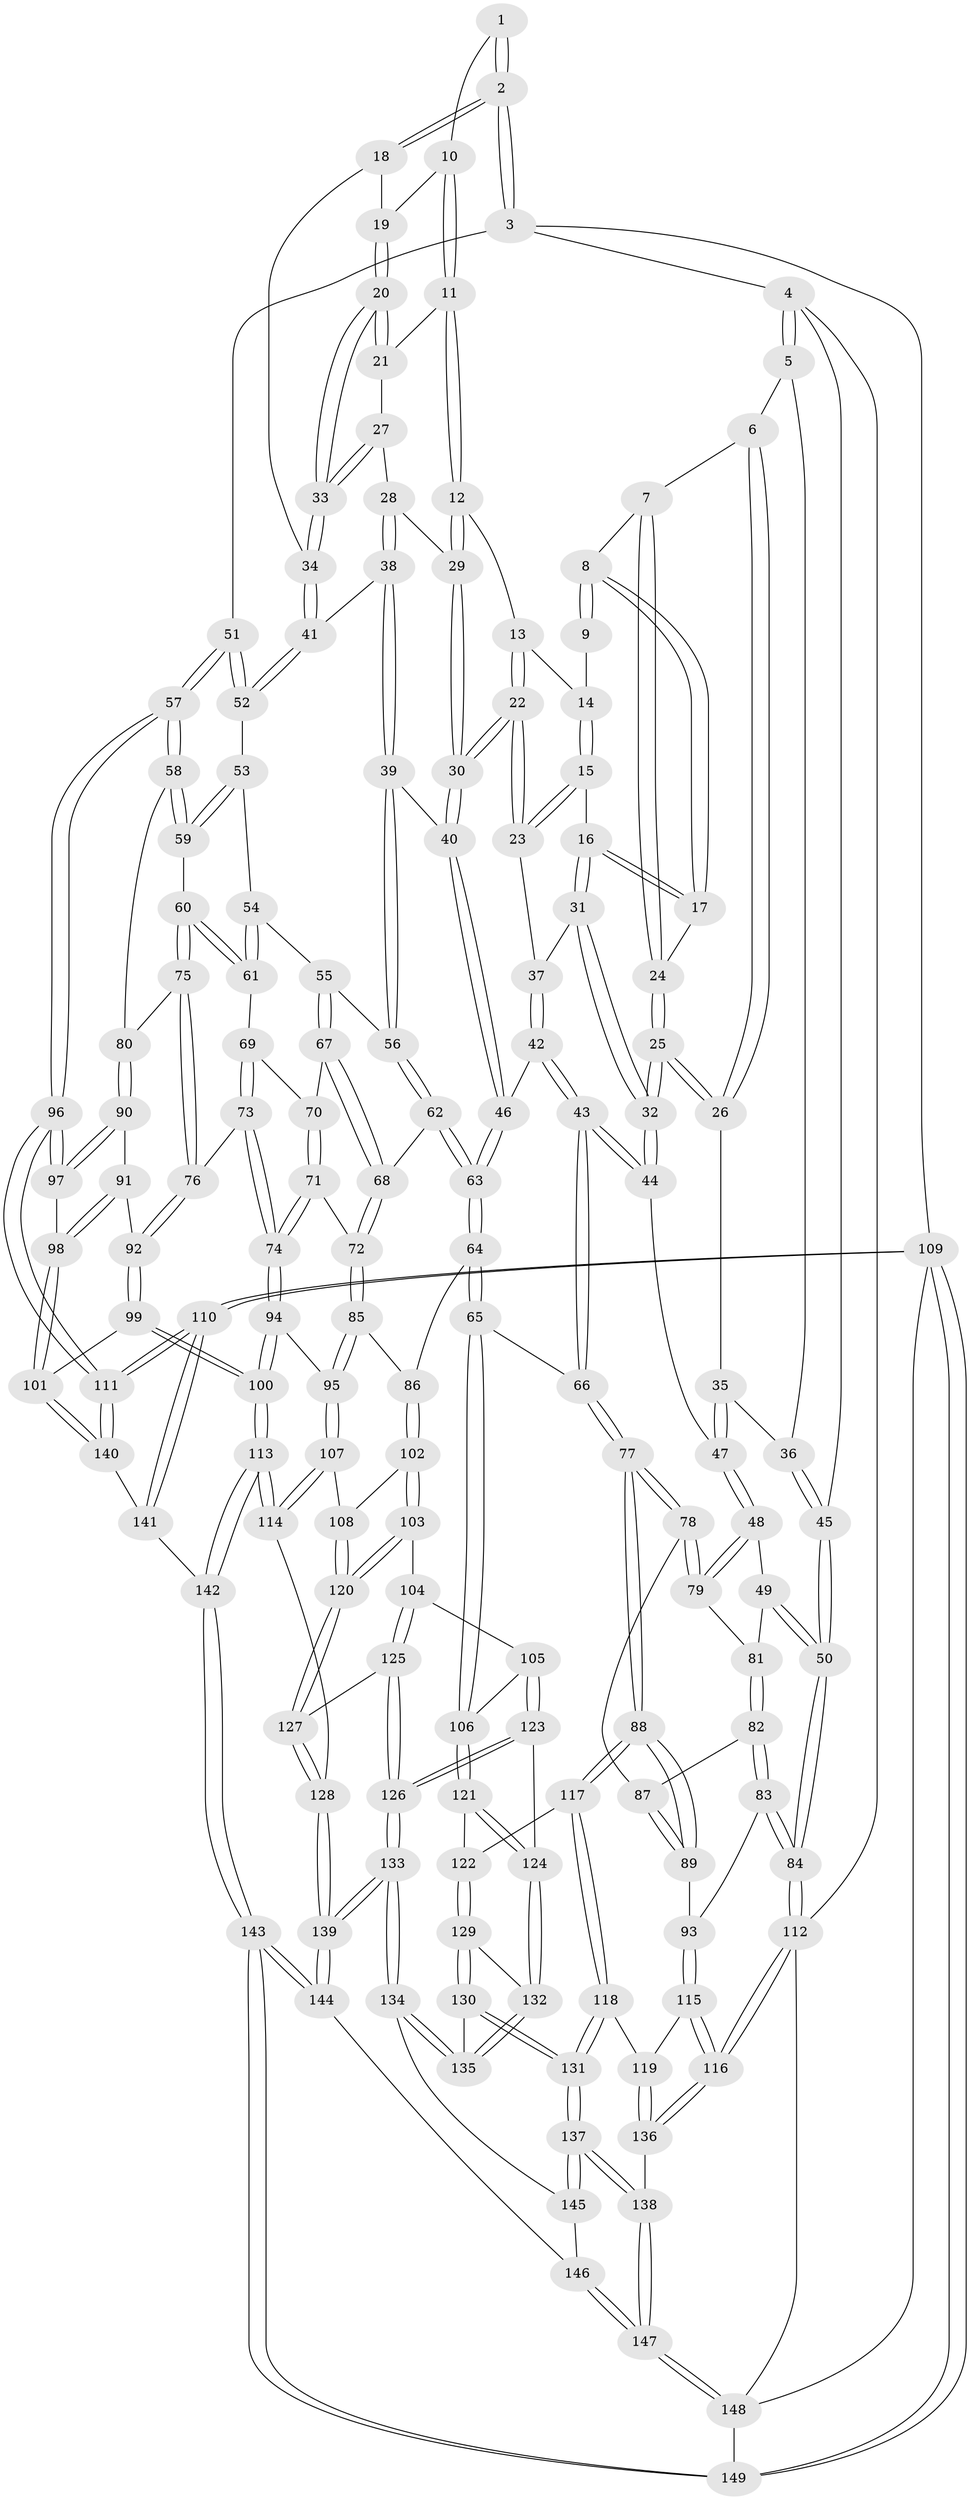 // Generated by graph-tools (version 1.1) at 2025/00/03/09/25 05:00:46]
// undirected, 149 vertices, 369 edges
graph export_dot {
graph [start="1"]
  node [color=gray90,style=filled];
  1 [pos="+0.8155434099899352+0"];
  2 [pos="+1+0"];
  3 [pos="+1+0"];
  4 [pos="+0+0"];
  5 [pos="+0+0"];
  6 [pos="+0.2078458206444232+0"];
  7 [pos="+0.22495736686676526+0"];
  8 [pos="+0.2753698096992379+0"];
  9 [pos="+0.4587752096191142+0"];
  10 [pos="+0.7631122704728617+0"];
  11 [pos="+0.7439967116629722+0.015416792098127225"];
  12 [pos="+0.6826364478439809+0.07629528665799978"];
  13 [pos="+0.6024049081750354+0.035603117514343204"];
  14 [pos="+0.4641373257229094+0"];
  15 [pos="+0.46744616408180695+0"];
  16 [pos="+0.4104258925179352+0.1251040709953505"];
  17 [pos="+0.36149864855393854+0.09024861852747397"];
  18 [pos="+1+0.022229867603443844"];
  19 [pos="+0.838029037740075+0.06056734268357607"];
  20 [pos="+0.8487066390406534+0.1464001710490738"];
  21 [pos="+0.7750947092060292+0.07112417003094226"];
  22 [pos="+0.548067909867373+0.15288513890199018"];
  23 [pos="+0.542369930384633+0.15088675840608695"];
  24 [pos="+0.3059676010832484+0.11088648077705623"];
  25 [pos="+0.28470222555403635+0.19268962924000524"];
  26 [pos="+0.20096515691885847+0.1270347911874672"];
  27 [pos="+0.7540743613933516+0.1362958977853693"];
  28 [pos="+0.7076738443607121+0.14169601744739257"];
  29 [pos="+0.6812811677735948+0.0849706358036687"];
  30 [pos="+0.5687284593368389+0.16888581433157562"];
  31 [pos="+0.41061306536700054+0.12686667625970924"];
  32 [pos="+0.2998773127181566+0.22197924925636262"];
  33 [pos="+0.8717858991095946+0.18286943734673322"];
  34 [pos="+0.8758133130736093+0.1870513087792016"];
  35 [pos="+0.10712012067712942+0.17074130170939888"];
  36 [pos="+0.09821261723918556+0.15983523563003044"];
  37 [pos="+0.4737643324800571+0.16789858777848443"];
  38 [pos="+0.7025027772500723+0.1996279468498778"];
  39 [pos="+0.6346251496441402+0.273042344731541"];
  40 [pos="+0.6097685364607623+0.2554440648435849"];
  41 [pos="+0.8749088934577739+0.2071474750802046"];
  42 [pos="+0.4199644102115202+0.2983466804242069"];
  43 [pos="+0.30353002010115837+0.3059461303096458"];
  44 [pos="+0.3029465052731755+0.30524100157155704"];
  45 [pos="+0+0.17992487801268597"];
  46 [pos="+0.43136340969023196+0.30311877833666695"];
  47 [pos="+0.09504083170106967+0.2888688957698006"];
  48 [pos="+0.042515428242546956+0.3255634464230075"];
  49 [pos="+0.01230851652129211+0.33178922277810696"];
  50 [pos="+0+0.3404873867683414"];
  51 [pos="+1+0.31708937336098625"];
  52 [pos="+0.8834962450147965+0.2381783823700591"];
  53 [pos="+0.880598275360025+0.2439567764435882"];
  54 [pos="+0.8353781367840775+0.28419248997656177"];
  55 [pos="+0.6771822740324313+0.30946074682439617"];
  56 [pos="+0.6396823207457463+0.2852091973614937"];
  57 [pos="+1+0.5156155688351526"];
  58 [pos="+0.9762821232823802+0.4542162719957336"];
  59 [pos="+0.9215394942050465+0.38500484854370104"];
  60 [pos="+0.8116640207806622+0.401366984290267"];
  61 [pos="+0.8106940901865848+0.3995258636627126"];
  62 [pos="+0.5658813142859286+0.40491120392554153"];
  63 [pos="+0.5137894686815246+0.42123058609725245"];
  64 [pos="+0.4900982233197106+0.4666124347972242"];
  65 [pos="+0.39386770209612615+0.525229644066214"];
  66 [pos="+0.29357102936859925+0.48360298889482217"];
  67 [pos="+0.6928123580999137+0.34480137745358214"];
  68 [pos="+0.6176281534805795+0.4505998188036035"];
  69 [pos="+0.7471704141232387+0.38849738772258435"];
  70 [pos="+0.7080832856557506+0.3758283940194115"];
  71 [pos="+0.6840739156197433+0.47305024190117345"];
  72 [pos="+0.6369678075030595+0.46983452397102976"];
  73 [pos="+0.7531855373500217+0.5097528516090449"];
  74 [pos="+0.7236828152465273+0.5130248370332139"];
  75 [pos="+0.817176742369645+0.43684889205656735"];
  76 [pos="+0.7579614576836181+0.5096015601642787"];
  77 [pos="+0.2645131124292687+0.5031097082272836"];
  78 [pos="+0.15445351176376443+0.4614234656522545"];
  79 [pos="+0.1538630160699733+0.4608766824629988"];
  80 [pos="+0.8961664248756909+0.47416305464501735"];
  81 [pos="+0.06126894731118803+0.47710174888931084"];
  82 [pos="+0.05922102900098226+0.507324965864194"];
  83 [pos="+0.046541627214216064+0.5232245810062957"];
  84 [pos="+0+0.524485705103105"];
  85 [pos="+0.6013596436439491+0.5191729925750215"];
  86 [pos="+0.5698136255303616+0.5397053953096699"];
  87 [pos="+0.10653714323451238+0.5004819545164072"];
  88 [pos="+0.222487215932814+0.58552639371056"];
  89 [pos="+0.10420369500351895+0.5779224318061859"];
  90 [pos="+0.8636932840279565+0.5283248998549526"];
  91 [pos="+0.8057514938301701+0.5328024752374374"];
  92 [pos="+0.7733130323314793+0.5220998490927286"];
  93 [pos="+0.09188783131669552+0.5803020659612826"];
  94 [pos="+0.704236699981859+0.553948493712584"];
  95 [pos="+0.6759999379327972+0.5777355398957723"];
  96 [pos="+1+0.5917266992575476"];
  97 [pos="+0.9100761604307803+0.6445713416942994"];
  98 [pos="+0.868236576240759+0.6681811785655255"];
  99 [pos="+0.800990495672563+0.6824726000309014"];
  100 [pos="+0.7945632260444602+0.6854960744885027"];
  101 [pos="+0.8678268718374458+0.6685144906030536"];
  102 [pos="+0.5683394482766633+0.5715436572553596"];
  103 [pos="+0.46546129384742985+0.6090179463664754"];
  104 [pos="+0.4479998899891464+0.6037481868894042"];
  105 [pos="+0.44279037868756+0.6001525820236233"];
  106 [pos="+0.4119257604652322+0.5657162099065617"];
  107 [pos="+0.6436379404991194+0.6255927868582604"];
  108 [pos="+0.5873519058082781+0.5956268901196283"];
  109 [pos="+1+1"];
  110 [pos="+1+1"];
  111 [pos="+1+0.8350461859448429"];
  112 [pos="+0+0.7661170368052584"];
  113 [pos="+0.7340346192774759+0.7370320182442227"];
  114 [pos="+0.6533757786434947+0.6729032961518135"];
  115 [pos="+0.07889991769487285+0.5953853730842356"];
  116 [pos="+0+0.7661932092363924"];
  117 [pos="+0.22254681822180097+0.6178539354201888"];
  118 [pos="+0.1518302818151362+0.6892450542798214"];
  119 [pos="+0.11461735028851884+0.6958762188483752"];
  120 [pos="+0.527593178224828+0.6738982552714579"];
  121 [pos="+0.355690122835029+0.6552004161861248"];
  122 [pos="+0.24851494672782226+0.6517098597991422"];
  123 [pos="+0.38578578864722024+0.7123882974617298"];
  124 [pos="+0.36508457206425576+0.7092000545961382"];
  125 [pos="+0.44884891982042036+0.7148800209542046"];
  126 [pos="+0.4258357153333901+0.7406112496165238"];
  127 [pos="+0.5385448716245019+0.7034458583468653"];
  128 [pos="+0.5495860710757846+0.7148700827298133"];
  129 [pos="+0.2637781563056483+0.6880357823073806"];
  130 [pos="+0.23751892685937204+0.7762574257694835"];
  131 [pos="+0.19608686994016972+0.8065048070359796"];
  132 [pos="+0.3319974160578679+0.7263851357759649"];
  133 [pos="+0.4409228018035426+0.829386650111814"];
  134 [pos="+0.3424761838349128+0.8167771258202354"];
  135 [pos="+0.3281351216171874+0.7944565270119727"];
  136 [pos="+0+0.7917422429589726"];
  137 [pos="+0.17716029134438296+0.8483824608509821"];
  138 [pos="+0.13344096356966806+0.8852520510573109"];
  139 [pos="+0.5375080638681715+0.9127129830623866"];
  140 [pos="+0.9014009007806467+0.7801630764284803"];
  141 [pos="+0.8575477151480068+0.8548833135766963"];
  142 [pos="+0.717415359380068+0.874285265479864"];
  143 [pos="+0.6022625079186875+1"];
  144 [pos="+0.5918558904080597+1"];
  145 [pos="+0.302365550723963+0.8675768145601378"];
  146 [pos="+0.31041473088106397+0.9006862770679532"];
  147 [pos="+0.1940954246993471+1"];
  148 [pos="+0.20631673601281272+1"];
  149 [pos="+0.6038055890082024+1"];
  1 -- 2;
  1 -- 2;
  1 -- 10;
  2 -- 3;
  2 -- 3;
  2 -- 18;
  2 -- 18;
  3 -- 4;
  3 -- 51;
  3 -- 109;
  4 -- 5;
  4 -- 5;
  4 -- 45;
  4 -- 112;
  5 -- 6;
  5 -- 36;
  6 -- 7;
  6 -- 26;
  6 -- 26;
  7 -- 8;
  7 -- 24;
  7 -- 24;
  8 -- 9;
  8 -- 9;
  8 -- 17;
  8 -- 17;
  9 -- 14;
  10 -- 11;
  10 -- 11;
  10 -- 19;
  11 -- 12;
  11 -- 12;
  11 -- 21;
  12 -- 13;
  12 -- 29;
  12 -- 29;
  13 -- 14;
  13 -- 22;
  13 -- 22;
  14 -- 15;
  14 -- 15;
  15 -- 16;
  15 -- 23;
  15 -- 23;
  16 -- 17;
  16 -- 17;
  16 -- 31;
  16 -- 31;
  17 -- 24;
  18 -- 19;
  18 -- 34;
  19 -- 20;
  19 -- 20;
  20 -- 21;
  20 -- 21;
  20 -- 33;
  20 -- 33;
  21 -- 27;
  22 -- 23;
  22 -- 23;
  22 -- 30;
  22 -- 30;
  23 -- 37;
  24 -- 25;
  24 -- 25;
  25 -- 26;
  25 -- 26;
  25 -- 32;
  25 -- 32;
  26 -- 35;
  27 -- 28;
  27 -- 33;
  27 -- 33;
  28 -- 29;
  28 -- 38;
  28 -- 38;
  29 -- 30;
  29 -- 30;
  30 -- 40;
  30 -- 40;
  31 -- 32;
  31 -- 32;
  31 -- 37;
  32 -- 44;
  32 -- 44;
  33 -- 34;
  33 -- 34;
  34 -- 41;
  34 -- 41;
  35 -- 36;
  35 -- 47;
  35 -- 47;
  36 -- 45;
  36 -- 45;
  37 -- 42;
  37 -- 42;
  38 -- 39;
  38 -- 39;
  38 -- 41;
  39 -- 40;
  39 -- 56;
  39 -- 56;
  40 -- 46;
  40 -- 46;
  41 -- 52;
  41 -- 52;
  42 -- 43;
  42 -- 43;
  42 -- 46;
  43 -- 44;
  43 -- 44;
  43 -- 66;
  43 -- 66;
  44 -- 47;
  45 -- 50;
  45 -- 50;
  46 -- 63;
  46 -- 63;
  47 -- 48;
  47 -- 48;
  48 -- 49;
  48 -- 79;
  48 -- 79;
  49 -- 50;
  49 -- 50;
  49 -- 81;
  50 -- 84;
  50 -- 84;
  51 -- 52;
  51 -- 52;
  51 -- 57;
  51 -- 57;
  52 -- 53;
  53 -- 54;
  53 -- 59;
  53 -- 59;
  54 -- 55;
  54 -- 61;
  54 -- 61;
  55 -- 56;
  55 -- 67;
  55 -- 67;
  56 -- 62;
  56 -- 62;
  57 -- 58;
  57 -- 58;
  57 -- 96;
  57 -- 96;
  58 -- 59;
  58 -- 59;
  58 -- 80;
  59 -- 60;
  60 -- 61;
  60 -- 61;
  60 -- 75;
  60 -- 75;
  61 -- 69;
  62 -- 63;
  62 -- 63;
  62 -- 68;
  63 -- 64;
  63 -- 64;
  64 -- 65;
  64 -- 65;
  64 -- 86;
  65 -- 66;
  65 -- 106;
  65 -- 106;
  66 -- 77;
  66 -- 77;
  67 -- 68;
  67 -- 68;
  67 -- 70;
  68 -- 72;
  68 -- 72;
  69 -- 70;
  69 -- 73;
  69 -- 73;
  70 -- 71;
  70 -- 71;
  71 -- 72;
  71 -- 74;
  71 -- 74;
  72 -- 85;
  72 -- 85;
  73 -- 74;
  73 -- 74;
  73 -- 76;
  74 -- 94;
  74 -- 94;
  75 -- 76;
  75 -- 76;
  75 -- 80;
  76 -- 92;
  76 -- 92;
  77 -- 78;
  77 -- 78;
  77 -- 88;
  77 -- 88;
  78 -- 79;
  78 -- 79;
  78 -- 87;
  79 -- 81;
  80 -- 90;
  80 -- 90;
  81 -- 82;
  81 -- 82;
  82 -- 83;
  82 -- 83;
  82 -- 87;
  83 -- 84;
  83 -- 84;
  83 -- 93;
  84 -- 112;
  84 -- 112;
  85 -- 86;
  85 -- 95;
  85 -- 95;
  86 -- 102;
  86 -- 102;
  87 -- 89;
  87 -- 89;
  88 -- 89;
  88 -- 89;
  88 -- 117;
  88 -- 117;
  89 -- 93;
  90 -- 91;
  90 -- 97;
  90 -- 97;
  91 -- 92;
  91 -- 98;
  91 -- 98;
  92 -- 99;
  92 -- 99;
  93 -- 115;
  93 -- 115;
  94 -- 95;
  94 -- 100;
  94 -- 100;
  95 -- 107;
  95 -- 107;
  96 -- 97;
  96 -- 97;
  96 -- 111;
  96 -- 111;
  97 -- 98;
  98 -- 101;
  98 -- 101;
  99 -- 100;
  99 -- 100;
  99 -- 101;
  100 -- 113;
  100 -- 113;
  101 -- 140;
  101 -- 140;
  102 -- 103;
  102 -- 103;
  102 -- 108;
  103 -- 104;
  103 -- 120;
  103 -- 120;
  104 -- 105;
  104 -- 125;
  104 -- 125;
  105 -- 106;
  105 -- 123;
  105 -- 123;
  106 -- 121;
  106 -- 121;
  107 -- 108;
  107 -- 114;
  107 -- 114;
  108 -- 120;
  108 -- 120;
  109 -- 110;
  109 -- 110;
  109 -- 149;
  109 -- 149;
  109 -- 148;
  110 -- 111;
  110 -- 111;
  110 -- 141;
  110 -- 141;
  111 -- 140;
  111 -- 140;
  112 -- 116;
  112 -- 116;
  112 -- 148;
  113 -- 114;
  113 -- 114;
  113 -- 142;
  113 -- 142;
  114 -- 128;
  115 -- 116;
  115 -- 116;
  115 -- 119;
  116 -- 136;
  116 -- 136;
  117 -- 118;
  117 -- 118;
  117 -- 122;
  118 -- 119;
  118 -- 131;
  118 -- 131;
  119 -- 136;
  119 -- 136;
  120 -- 127;
  120 -- 127;
  121 -- 122;
  121 -- 124;
  121 -- 124;
  122 -- 129;
  122 -- 129;
  123 -- 124;
  123 -- 126;
  123 -- 126;
  124 -- 132;
  124 -- 132;
  125 -- 126;
  125 -- 126;
  125 -- 127;
  126 -- 133;
  126 -- 133;
  127 -- 128;
  127 -- 128;
  128 -- 139;
  128 -- 139;
  129 -- 130;
  129 -- 130;
  129 -- 132;
  130 -- 131;
  130 -- 131;
  130 -- 135;
  131 -- 137;
  131 -- 137;
  132 -- 135;
  132 -- 135;
  133 -- 134;
  133 -- 134;
  133 -- 139;
  133 -- 139;
  134 -- 135;
  134 -- 135;
  134 -- 145;
  136 -- 138;
  137 -- 138;
  137 -- 138;
  137 -- 145;
  137 -- 145;
  138 -- 147;
  138 -- 147;
  139 -- 144;
  139 -- 144;
  140 -- 141;
  141 -- 142;
  142 -- 143;
  142 -- 143;
  143 -- 144;
  143 -- 144;
  143 -- 149;
  143 -- 149;
  144 -- 146;
  145 -- 146;
  146 -- 147;
  146 -- 147;
  147 -- 148;
  147 -- 148;
  148 -- 149;
}
